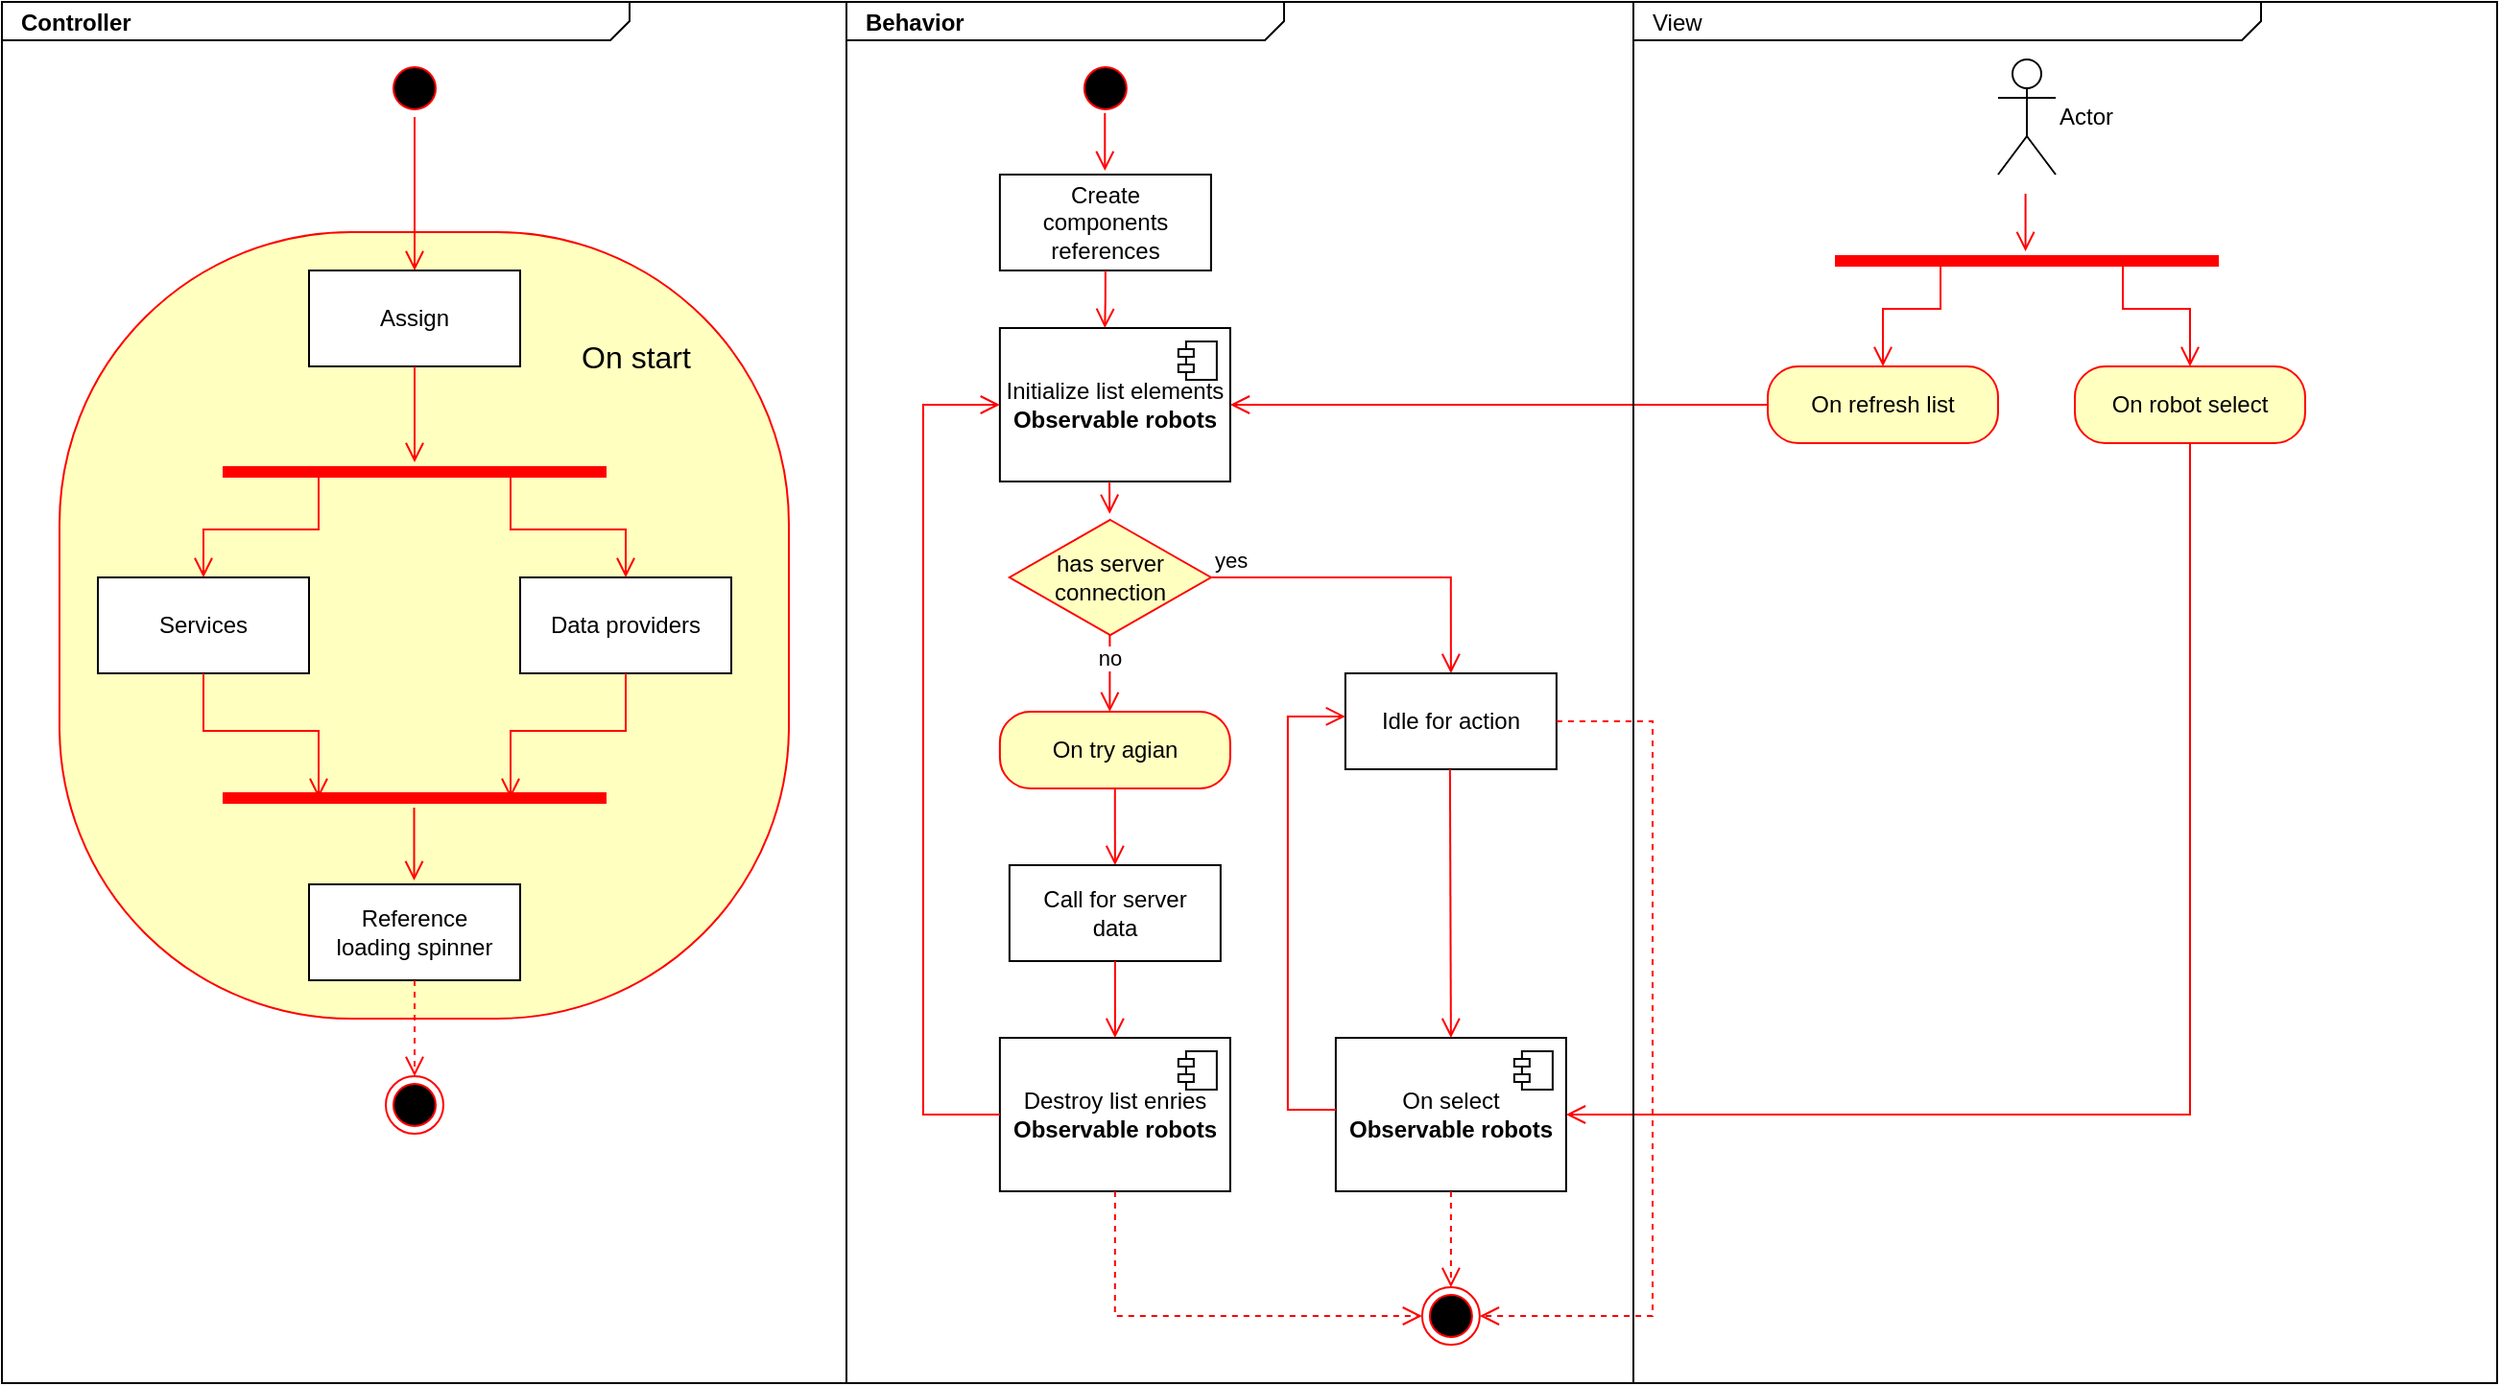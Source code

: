 <mxfile version="22.0.2" type="device">
  <diagram name="Page-1" id="929967ad-93f9-6ef4-fab6-5d389245f69c">
    <mxGraphModel dx="1235" dy="740" grid="1" gridSize="10" guides="1" tooltips="1" connect="1" arrows="1" fold="1" page="1" pageScale="1.5" pageWidth="1169" pageHeight="826" background="none" math="0" shadow="0">
      <root>
        <mxCell id="0" style=";html=1;" />
        <mxCell id="1" style=";html=1;" parent="0" />
        <mxCell id="Aj8FmFiF2Flj0TLNnAcf-69" value="&lt;p style=&quot;margin: 0px ; margin-top: 4px ; margin-left: 10px ; text-align: left&quot;&gt;&lt;b&gt;Behavior&lt;/b&gt;&lt;/p&gt;" style="html=1;strokeWidth=1;shape=mxgraph.sysml.package;html=1;overflow=fill;whiteSpace=wrap;fillColor=none;gradientColor=none;fontSize=12;align=center;labelX=228;" parent="1" vertex="1">
          <mxGeometry x="480" y="320" width="410" height="720" as="geometry" />
        </mxCell>
        <mxCell id="Aj8FmFiF2Flj0TLNnAcf-20" value="" style="rounded=1;whiteSpace=wrap;html=1;arcSize=40;fontColor=#000000;fillColor=#ffffc0;strokeColor=#ff0000;" parent="1" vertex="1">
          <mxGeometry x="70" y="440" width="380" height="410" as="geometry" />
        </mxCell>
        <mxCell id="1672d66443f91eb5-1" value="&lt;p style=&quot;margin: 0px ; margin-top: 4px ; margin-left: 10px ; text-align: left&quot;&gt;&lt;b&gt;Controller&lt;/b&gt;&lt;/p&gt;" style="html=1;strokeWidth=1;shape=mxgraph.sysml.package;html=1;overflow=fill;whiteSpace=wrap;fillColor=none;gradientColor=none;fontSize=12;align=center;labelX=327.64;" parent="1" vertex="1">
          <mxGeometry x="40" y="320" width="440" height="720" as="geometry" />
        </mxCell>
        <mxCell id="T7qDYHzZFrhNePmMQIgt-3" value="" style="ellipse;html=1;shape=endState;fillColor=#000000;strokeColor=#ff0000;" parent="1" vertex="1">
          <mxGeometry x="240" y="880" width="30" height="30" as="geometry" />
        </mxCell>
        <mxCell id="T7qDYHzZFrhNePmMQIgt-4" value="" style="ellipse;html=1;shape=startState;fillColor=#000000;strokeColor=#ff0000;" parent="1" vertex="1">
          <mxGeometry x="240" y="350" width="30" height="30" as="geometry" />
        </mxCell>
        <mxCell id="T7qDYHzZFrhNePmMQIgt-5" value="" style="edgeStyle=orthogonalEdgeStyle;html=1;verticalAlign=bottom;endArrow=open;endSize=8;strokeColor=#ff0000;rounded=0;entryX=0.5;entryY=0;entryDx=0;entryDy=0;" parent="1" source="T7qDYHzZFrhNePmMQIgt-4" target="Aj8FmFiF2Flj0TLNnAcf-1" edge="1">
          <mxGeometry relative="1" as="geometry">
            <mxPoint x="255.0" y="450" as="targetPoint" />
          </mxGeometry>
        </mxCell>
        <mxCell id="Aj8FmFiF2Flj0TLNnAcf-1" value="Assign" style="html=1;whiteSpace=wrap;" parent="1" vertex="1">
          <mxGeometry x="200" y="460" width="110" height="50" as="geometry" />
        </mxCell>
        <mxCell id="Aj8FmFiF2Flj0TLNnAcf-2" value="" style="shape=line;html=1;strokeWidth=6;strokeColor=#ff0000;" parent="1" vertex="1">
          <mxGeometry x="155" y="560" width="200" height="10" as="geometry" />
        </mxCell>
        <mxCell id="Aj8FmFiF2Flj0TLNnAcf-4" value="Services" style="html=1;whiteSpace=wrap;" parent="1" vertex="1">
          <mxGeometry x="90" y="620" width="110" height="50" as="geometry" />
        </mxCell>
        <mxCell id="Aj8FmFiF2Flj0TLNnAcf-5" value="Data providers" style="html=1;whiteSpace=wrap;" parent="1" vertex="1">
          <mxGeometry x="310" y="620" width="110" height="50" as="geometry" />
        </mxCell>
        <mxCell id="Aj8FmFiF2Flj0TLNnAcf-6" value="Reference&lt;br&gt;loading spinner" style="html=1;whiteSpace=wrap;" parent="1" vertex="1">
          <mxGeometry x="200" y="780" width="110" height="50" as="geometry" />
        </mxCell>
        <mxCell id="Aj8FmFiF2Flj0TLNnAcf-7" value="" style="shape=line;html=1;strokeWidth=6;strokeColor=#ff0000;" parent="1" vertex="1">
          <mxGeometry x="155" y="730" width="200" height="10" as="geometry" />
        </mxCell>
        <mxCell id="Aj8FmFiF2Flj0TLNnAcf-9" value="" style="edgeStyle=orthogonalEdgeStyle;html=1;verticalAlign=bottom;endArrow=open;endSize=8;strokeColor=#ff0000;rounded=0;exitX=0.5;exitY=1;exitDx=0;exitDy=0;" parent="1" source="Aj8FmFiF2Flj0TLNnAcf-1" edge="1">
          <mxGeometry relative="1" as="geometry">
            <mxPoint x="255" y="560" as="targetPoint" />
            <mxPoint x="254.58" y="525" as="sourcePoint" />
          </mxGeometry>
        </mxCell>
        <mxCell id="Aj8FmFiF2Flj0TLNnAcf-10" value="" style="edgeStyle=orthogonalEdgeStyle;html=1;verticalAlign=bottom;endArrow=open;endSize=8;strokeColor=#ff0000;rounded=0;exitX=0.25;exitY=0.5;exitDx=0;exitDy=0;exitPerimeter=0;entryX=0.5;entryY=0;entryDx=0;entryDy=0;" parent="1" source="Aj8FmFiF2Flj0TLNnAcf-2" target="Aj8FmFiF2Flj0TLNnAcf-4" edge="1">
          <mxGeometry relative="1" as="geometry">
            <mxPoint x="240" y="620" as="targetPoint" />
            <mxPoint x="240" y="570" as="sourcePoint" />
          </mxGeometry>
        </mxCell>
        <mxCell id="Aj8FmFiF2Flj0TLNnAcf-11" value="" style="edgeStyle=orthogonalEdgeStyle;html=1;verticalAlign=bottom;endArrow=open;endSize=8;strokeColor=#ff0000;rounded=0;exitX=0.75;exitY=0.5;exitDx=0;exitDy=0;exitPerimeter=0;entryX=0.5;entryY=0;entryDx=0;entryDy=0;" parent="1" source="Aj8FmFiF2Flj0TLNnAcf-2" target="Aj8FmFiF2Flj0TLNnAcf-5" edge="1">
          <mxGeometry relative="1" as="geometry">
            <mxPoint x="155" y="630" as="targetPoint" />
            <mxPoint x="215" y="575" as="sourcePoint" />
          </mxGeometry>
        </mxCell>
        <mxCell id="Aj8FmFiF2Flj0TLNnAcf-12" value="" style="edgeStyle=orthogonalEdgeStyle;html=1;verticalAlign=bottom;endArrow=open;endSize=8;strokeColor=#ff0000;rounded=0;exitX=0.5;exitY=1;exitDx=0;exitDy=0;entryX=0.25;entryY=0.5;entryDx=0;entryDy=0;entryPerimeter=0;" parent="1" source="Aj8FmFiF2Flj0TLNnAcf-4" target="Aj8FmFiF2Flj0TLNnAcf-7" edge="1">
          <mxGeometry relative="1" as="geometry">
            <mxPoint x="200" y="695" as="targetPoint" />
            <mxPoint x="260" y="640" as="sourcePoint" />
          </mxGeometry>
        </mxCell>
        <mxCell id="Aj8FmFiF2Flj0TLNnAcf-13" value="" style="edgeStyle=orthogonalEdgeStyle;html=1;verticalAlign=bottom;endArrow=open;endSize=8;strokeColor=#ff0000;rounded=0;exitX=0.5;exitY=1;exitDx=0;exitDy=0;entryX=0.75;entryY=0.5;entryDx=0;entryDy=0;entryPerimeter=0;" parent="1" source="Aj8FmFiF2Flj0TLNnAcf-5" target="Aj8FmFiF2Flj0TLNnAcf-7" edge="1">
          <mxGeometry relative="1" as="geometry">
            <mxPoint x="309.48" y="730" as="targetPoint" />
            <mxPoint x="249.48" y="675" as="sourcePoint" />
          </mxGeometry>
        </mxCell>
        <mxCell id="Aj8FmFiF2Flj0TLNnAcf-15" value="" style="edgeStyle=orthogonalEdgeStyle;html=1;verticalAlign=bottom;endArrow=open;endSize=8;strokeColor=#ff0000;rounded=0;exitX=0.5;exitY=1;exitDx=0;exitDy=0;" parent="1" edge="1">
          <mxGeometry relative="1" as="geometry">
            <mxPoint x="254.76" y="778" as="targetPoint" />
            <mxPoint x="254.76" y="740" as="sourcePoint" />
          </mxGeometry>
        </mxCell>
        <mxCell id="Aj8FmFiF2Flj0TLNnAcf-16" value="" style="edgeStyle=orthogonalEdgeStyle;html=1;verticalAlign=bottom;endArrow=open;endSize=8;strokeColor=#ff0000;rounded=0;exitX=0.5;exitY=1;exitDx=0;exitDy=0;entryX=0.5;entryY=0;entryDx=0;entryDy=0;dashed=1;" parent="1" source="Aj8FmFiF2Flj0TLNnAcf-6" target="T7qDYHzZFrhNePmMQIgt-3" edge="1">
          <mxGeometry relative="1" as="geometry">
            <mxPoint x="254.83" y="868" as="targetPoint" />
            <mxPoint x="255" y="830" as="sourcePoint" />
          </mxGeometry>
        </mxCell>
        <mxCell id="Aj8FmFiF2Flj0TLNnAcf-17" value="" style="ellipse;html=1;shape=startState;fillColor=#000000;strokeColor=#ff0000;" parent="1" vertex="1">
          <mxGeometry x="599.94" y="350" width="30" height="30" as="geometry" />
        </mxCell>
        <mxCell id="Aj8FmFiF2Flj0TLNnAcf-22" value="&lt;font style=&quot;font-size: 16px;&quot;&gt;On start&lt;/font&gt;" style="text;html=1;align=center;verticalAlign=middle;resizable=0;points=[];autosize=1;strokeColor=none;fillColor=none;fontColor=#000000;" parent="1" vertex="1">
          <mxGeometry x="330" y="490" width="80" height="30" as="geometry" />
        </mxCell>
        <mxCell id="Aj8FmFiF2Flj0TLNnAcf-23" value="Create&lt;br&gt;components references" style="html=1;whiteSpace=wrap;" parent="1" vertex="1">
          <mxGeometry x="559.94" y="410" width="110" height="50" as="geometry" />
        </mxCell>
        <mxCell id="Aj8FmFiF2Flj0TLNnAcf-27" value="" style="edgeStyle=orthogonalEdgeStyle;html=1;verticalAlign=bottom;endArrow=open;endSize=8;strokeColor=#ff0000;rounded=0;" parent="1" edge="1">
          <mxGeometry relative="1" as="geometry">
            <mxPoint x="614.65" y="408" as="targetPoint" />
            <mxPoint x="614.65" y="378" as="sourcePoint" />
          </mxGeometry>
        </mxCell>
        <mxCell id="Aj8FmFiF2Flj0TLNnAcf-28" value="" style="edgeStyle=orthogonalEdgeStyle;html=1;verticalAlign=bottom;endArrow=open;endSize=8;strokeColor=#ff0000;rounded=0;exitX=0.5;exitY=1;exitDx=0;exitDy=0;" parent="1" source="Aj8FmFiF2Flj0TLNnAcf-23" edge="1">
          <mxGeometry relative="1" as="geometry">
            <mxPoint x="614.65" y="490" as="targetPoint" />
            <mxPoint x="614.65" y="460" as="sourcePoint" />
          </mxGeometry>
        </mxCell>
        <mxCell id="Aj8FmFiF2Flj0TLNnAcf-29" value="Initialize list elements&lt;br&gt;&lt;b&gt;Observable robots&lt;/b&gt;" style="html=1;dropTarget=0;whiteSpace=wrap;" parent="1" vertex="1">
          <mxGeometry x="559.94" y="490" width="120" height="80" as="geometry" />
        </mxCell>
        <mxCell id="Aj8FmFiF2Flj0TLNnAcf-30" value="" style="shape=module;jettyWidth=8;jettyHeight=4;" parent="Aj8FmFiF2Flj0TLNnAcf-29" vertex="1">
          <mxGeometry x="1" width="20" height="20" relative="1" as="geometry">
            <mxPoint x="-27" y="7" as="offset" />
          </mxGeometry>
        </mxCell>
        <mxCell id="Aj8FmFiF2Flj0TLNnAcf-31" value="has server&lt;br&gt;connection" style="rhombus;whiteSpace=wrap;html=1;fontColor=#000000;fillColor=#ffffc0;strokeColor=#ff0000;" parent="1" vertex="1">
          <mxGeometry x="564.94" y="590" width="105" height="60" as="geometry" />
        </mxCell>
        <mxCell id="Aj8FmFiF2Flj0TLNnAcf-32" value="yes" style="edgeStyle=orthogonalEdgeStyle;html=1;align=left;verticalAlign=bottom;endArrow=open;endSize=8;strokeColor=#ff0000;rounded=0;entryX=0.5;entryY=0;entryDx=0;entryDy=0;" parent="1" source="Aj8FmFiF2Flj0TLNnAcf-31" target="Aj8FmFiF2Flj0TLNnAcf-45" edge="1">
          <mxGeometry x="-1" relative="1" as="geometry">
            <mxPoint x="789.94" y="670" as="targetPoint" />
          </mxGeometry>
        </mxCell>
        <mxCell id="Aj8FmFiF2Flj0TLNnAcf-34" value="On try agian" style="rounded=1;whiteSpace=wrap;html=1;arcSize=40;fontColor=#000000;fillColor=#ffffc0;strokeColor=#ff0000;" parent="1" vertex="1">
          <mxGeometry x="559.94" y="690" width="120" height="40" as="geometry" />
        </mxCell>
        <mxCell id="Aj8FmFiF2Flj0TLNnAcf-35" value="" style="edgeStyle=orthogonalEdgeStyle;html=1;verticalAlign=bottom;endArrow=open;endSize=8;strokeColor=#ff0000;rounded=0;" parent="1" source="Aj8FmFiF2Flj0TLNnAcf-34" edge="1">
          <mxGeometry relative="1" as="geometry">
            <mxPoint x="619.94" y="770" as="targetPoint" />
          </mxGeometry>
        </mxCell>
        <mxCell id="Aj8FmFiF2Flj0TLNnAcf-36" value="Call for server&lt;br&gt;data" style="html=1;whiteSpace=wrap;" parent="1" vertex="1">
          <mxGeometry x="564.94" y="770" width="110" height="50" as="geometry" />
        </mxCell>
        <mxCell id="Aj8FmFiF2Flj0TLNnAcf-37" value="Destroy list&amp;nbsp;enries&lt;br&gt;&lt;b&gt;Observable robots&lt;/b&gt;" style="html=1;dropTarget=0;whiteSpace=wrap;" parent="1" vertex="1">
          <mxGeometry x="559.94" y="860" width="120" height="80" as="geometry" />
        </mxCell>
        <mxCell id="Aj8FmFiF2Flj0TLNnAcf-38" value="" style="shape=module;jettyWidth=8;jettyHeight=4;" parent="Aj8FmFiF2Flj0TLNnAcf-37" vertex="1">
          <mxGeometry x="1" width="20" height="20" relative="1" as="geometry">
            <mxPoint x="-27" y="7" as="offset" />
          </mxGeometry>
        </mxCell>
        <mxCell id="Aj8FmFiF2Flj0TLNnAcf-39" value="" style="edgeStyle=orthogonalEdgeStyle;html=1;align=left;verticalAlign=bottom;endArrow=open;endSize=8;strokeColor=#ff0000;rounded=0;entryX=0;entryY=0.5;entryDx=0;entryDy=0;exitX=0;exitY=0.5;exitDx=0;exitDy=0;" parent="1" source="Aj8FmFiF2Flj0TLNnAcf-37" target="Aj8FmFiF2Flj0TLNnAcf-29" edge="1">
          <mxGeometry x="-1" relative="1" as="geometry">
            <mxPoint x="479.94" y="620" as="targetPoint" />
            <mxPoint x="389.94" y="729" as="sourcePoint" />
            <Array as="points">
              <mxPoint x="519.94" y="900" />
              <mxPoint x="519.94" y="530" />
            </Array>
          </mxGeometry>
        </mxCell>
        <mxCell id="Aj8FmFiF2Flj0TLNnAcf-40" value="" style="edgeStyle=orthogonalEdgeStyle;html=1;verticalAlign=bottom;endArrow=open;endSize=8;strokeColor=#ff0000;rounded=0;exitX=0.5;exitY=1;exitDx=0;exitDy=0;entryX=0.5;entryY=0;entryDx=0;entryDy=0;" parent="1" source="Aj8FmFiF2Flj0TLNnAcf-36" target="Aj8FmFiF2Flj0TLNnAcf-37" edge="1">
          <mxGeometry relative="1" as="geometry">
            <mxPoint x="617.1" y="870" as="targetPoint" />
            <mxPoint x="617.1" y="830" as="sourcePoint" />
          </mxGeometry>
        </mxCell>
        <mxCell id="Aj8FmFiF2Flj0TLNnAcf-42" value="" style="edgeStyle=orthogonalEdgeStyle;html=1;verticalAlign=bottom;endArrow=open;endSize=8;strokeColor=#ff0000;rounded=0;" parent="1" edge="1">
          <mxGeometry relative="1" as="geometry">
            <mxPoint x="617.2" y="690" as="targetPoint" />
            <mxPoint x="617.2" y="650" as="sourcePoint" />
          </mxGeometry>
        </mxCell>
        <mxCell id="Aj8FmFiF2Flj0TLNnAcf-44" value="no" style="edgeLabel;html=1;align=center;verticalAlign=middle;resizable=0;points=[];" parent="Aj8FmFiF2Flj0TLNnAcf-42" vertex="1" connectable="0">
          <mxGeometry x="-0.39" relative="1" as="geometry">
            <mxPoint as="offset" />
          </mxGeometry>
        </mxCell>
        <mxCell id="Aj8FmFiF2Flj0TLNnAcf-43" value="" style="edgeStyle=orthogonalEdgeStyle;html=1;verticalAlign=bottom;endArrow=open;endSize=8;strokeColor=#ff0000;rounded=0;entryX=0.497;entryY=-0.052;entryDx=0;entryDy=0;entryPerimeter=0;" parent="1" target="Aj8FmFiF2Flj0TLNnAcf-31" edge="1">
          <mxGeometry relative="1" as="geometry">
            <mxPoint x="617.02" y="610" as="targetPoint" />
            <mxPoint x="617.02" y="570" as="sourcePoint" />
          </mxGeometry>
        </mxCell>
        <mxCell id="Aj8FmFiF2Flj0TLNnAcf-45" value="Idle for action" style="html=1;whiteSpace=wrap;" parent="1" vertex="1">
          <mxGeometry x="739.94" y="670" width="110" height="50" as="geometry" />
        </mxCell>
        <mxCell id="Aj8FmFiF2Flj0TLNnAcf-46" value="On select&lt;br&gt;&lt;b&gt;Observable robots&lt;/b&gt;" style="html=1;dropTarget=0;whiteSpace=wrap;" parent="1" vertex="1">
          <mxGeometry x="734.94" y="860" width="120" height="80" as="geometry" />
        </mxCell>
        <mxCell id="Aj8FmFiF2Flj0TLNnAcf-47" value="" style="shape=module;jettyWidth=8;jettyHeight=4;" parent="Aj8FmFiF2Flj0TLNnAcf-46" vertex="1">
          <mxGeometry x="1" width="20" height="20" relative="1" as="geometry">
            <mxPoint x="-27" y="7" as="offset" />
          </mxGeometry>
        </mxCell>
        <mxCell id="Aj8FmFiF2Flj0TLNnAcf-48" value="" style="edgeStyle=orthogonalEdgeStyle;html=1;verticalAlign=bottom;endArrow=open;endSize=8;strokeColor=#ff0000;rounded=0;entryX=0.5;entryY=0;entryDx=0;entryDy=0;" parent="1" target="Aj8FmFiF2Flj0TLNnAcf-46" edge="1">
          <mxGeometry relative="1" as="geometry">
            <mxPoint x="794.44" y="760" as="targetPoint" />
            <mxPoint x="794.44" y="720" as="sourcePoint" />
          </mxGeometry>
        </mxCell>
        <mxCell id="Aj8FmFiF2Flj0TLNnAcf-50" value="" style="edgeStyle=orthogonalEdgeStyle;html=1;verticalAlign=bottom;endArrow=open;endSize=8;strokeColor=#ff0000;rounded=0;entryX=1;entryY=0.5;entryDx=0;entryDy=0;exitX=1;exitY=0.5;exitDx=0;exitDy=0;" parent="1" edge="1">
          <mxGeometry relative="1" as="geometry">
            <mxPoint x="739.94" y="692.48" as="targetPoint" />
            <mxPoint x="734.94" y="897.48" as="sourcePoint" />
            <Array as="points">
              <mxPoint x="709.94" y="897.48" />
              <mxPoint x="709.94" y="692.48" />
            </Array>
          </mxGeometry>
        </mxCell>
        <mxCell id="Aj8FmFiF2Flj0TLNnAcf-51" value="Actor" style="shape=umlActor;verticalLabelPosition=middle;verticalAlign=middle;html=1;labelPosition=right;align=left;" parent="1" vertex="1">
          <mxGeometry x="1080" y="350" width="30" height="60" as="geometry" />
        </mxCell>
        <mxCell id="Aj8FmFiF2Flj0TLNnAcf-55" value="" style="shape=line;html=1;strokeWidth=6;strokeColor=#ff0000;" parent="1" vertex="1">
          <mxGeometry x="995" y="450" width="200" height="10" as="geometry" />
        </mxCell>
        <mxCell id="Aj8FmFiF2Flj0TLNnAcf-57" value="On refresh list" style="rounded=1;whiteSpace=wrap;html=1;arcSize=40;fontColor=#000000;fillColor=#ffffc0;strokeColor=#ff0000;" parent="1" vertex="1">
          <mxGeometry x="960" y="510" width="120" height="40" as="geometry" />
        </mxCell>
        <mxCell id="Aj8FmFiF2Flj0TLNnAcf-58" value="On robot select" style="rounded=1;whiteSpace=wrap;html=1;arcSize=40;fontColor=#000000;fillColor=#ffffc0;strokeColor=#ff0000;" parent="1" vertex="1">
          <mxGeometry x="1120" y="510" width="120" height="40" as="geometry" />
        </mxCell>
        <mxCell id="Aj8FmFiF2Flj0TLNnAcf-59" value="" style="edgeStyle=orthogonalEdgeStyle;html=1;verticalAlign=bottom;endArrow=open;endSize=8;strokeColor=#ff0000;rounded=0;entryX=1;entryY=0.5;entryDx=0;entryDy=0;exitX=0;exitY=0.5;exitDx=0;exitDy=0;" parent="1" source="Aj8FmFiF2Flj0TLNnAcf-57" target="Aj8FmFiF2Flj0TLNnAcf-29" edge="1">
          <mxGeometry relative="1" as="geometry">
            <mxPoint x="877.02" y="354.99" as="targetPoint" />
            <mxPoint x="872.02" y="559.99" as="sourcePoint" />
            <Array as="points">
              <mxPoint x="740" y="530" />
              <mxPoint x="740" y="530" />
            </Array>
          </mxGeometry>
        </mxCell>
        <mxCell id="Aj8FmFiF2Flj0TLNnAcf-60" value="" style="edgeStyle=orthogonalEdgeStyle;html=1;verticalAlign=bottom;endArrow=open;endSize=8;strokeColor=#ff0000;rounded=0;entryX=1;entryY=0.5;entryDx=0;entryDy=0;exitX=0.5;exitY=1;exitDx=0;exitDy=0;" parent="1" source="Aj8FmFiF2Flj0TLNnAcf-58" target="Aj8FmFiF2Flj0TLNnAcf-46" edge="1">
          <mxGeometry relative="1" as="geometry">
            <mxPoint x="877" y="899.5" as="targetPoint" />
            <mxPoint x="1157" y="899.5" as="sourcePoint" />
            <Array as="points" />
          </mxGeometry>
        </mxCell>
        <mxCell id="Aj8FmFiF2Flj0TLNnAcf-61" value="" style="edgeStyle=orthogonalEdgeStyle;html=1;verticalAlign=bottom;endArrow=open;endSize=8;strokeColor=#ff0000;rounded=0;entryX=0.5;entryY=0;entryDx=0;entryDy=0;exitX=0.75;exitY=0.5;exitDx=0;exitDy=0;exitPerimeter=0;" parent="1" source="Aj8FmFiF2Flj0TLNnAcf-55" target="Aj8FmFiF2Flj0TLNnAcf-58" edge="1">
          <mxGeometry relative="1" as="geometry">
            <mxPoint x="680" y="430" as="targetPoint" />
            <mxPoint x="960" y="430" as="sourcePoint" />
            <Array as="points">
              <mxPoint x="1145" y="480" />
              <mxPoint x="1180" y="480" />
            </Array>
          </mxGeometry>
        </mxCell>
        <mxCell id="Aj8FmFiF2Flj0TLNnAcf-62" value="" style="edgeStyle=orthogonalEdgeStyle;html=1;verticalAlign=bottom;endArrow=open;endSize=8;strokeColor=#ff0000;rounded=0;entryX=0.5;entryY=0;entryDx=0;entryDy=0;exitX=0.25;exitY=0.5;exitDx=0;exitDy=0;exitPerimeter=0;" parent="1" source="Aj8FmFiF2Flj0TLNnAcf-55" target="Aj8FmFiF2Flj0TLNnAcf-57" edge="1">
          <mxGeometry relative="1" as="geometry">
            <mxPoint x="1190" y="520" as="targetPoint" />
            <mxPoint x="1155" y="465" as="sourcePoint" />
            <Array as="points">
              <mxPoint x="1050" y="455" />
              <mxPoint x="1050" y="480" />
              <mxPoint x="1020" y="480" />
            </Array>
          </mxGeometry>
        </mxCell>
        <mxCell id="Aj8FmFiF2Flj0TLNnAcf-63" value="" style="ellipse;html=1;shape=endState;fillColor=#000000;strokeColor=#ff0000;" parent="1" vertex="1">
          <mxGeometry x="779.94" y="990" width="30" height="30" as="geometry" />
        </mxCell>
        <mxCell id="Aj8FmFiF2Flj0TLNnAcf-64" value="" style="edgeStyle=orthogonalEdgeStyle;html=1;verticalAlign=bottom;endArrow=open;endSize=8;strokeColor=#ff0000;rounded=0;entryX=0.5;entryY=0;entryDx=0;entryDy=0;exitX=0.5;exitY=1;exitDx=0;exitDy=0;dashed=1;" parent="1" source="Aj8FmFiF2Flj0TLNnAcf-46" target="Aj8FmFiF2Flj0TLNnAcf-63" edge="1">
          <mxGeometry relative="1" as="geometry">
            <mxPoint x="794.35" y="980" as="targetPoint" />
            <mxPoint x="794.35" y="910" as="sourcePoint" />
          </mxGeometry>
        </mxCell>
        <mxCell id="Aj8FmFiF2Flj0TLNnAcf-65" value="" style="edgeStyle=orthogonalEdgeStyle;html=1;verticalAlign=bottom;endArrow=open;endSize=8;strokeColor=#ff0000;rounded=0;entryX=1;entryY=0.5;entryDx=0;entryDy=0;exitX=1;exitY=0.5;exitDx=0;exitDy=0;dashed=1;" parent="1" source="Aj8FmFiF2Flj0TLNnAcf-45" target="Aj8FmFiF2Flj0TLNnAcf-63" edge="1">
          <mxGeometry relative="1" as="geometry">
            <mxPoint x="877" y="1000" as="targetPoint" />
            <mxPoint x="877" y="950" as="sourcePoint" />
            <Array as="points">
              <mxPoint x="900" y="695" />
              <mxPoint x="900" y="1005" />
            </Array>
          </mxGeometry>
        </mxCell>
        <mxCell id="Aj8FmFiF2Flj0TLNnAcf-66" value="" style="edgeStyle=orthogonalEdgeStyle;html=1;verticalAlign=bottom;endArrow=open;endSize=8;strokeColor=#ff0000;rounded=0;entryX=0;entryY=0.5;entryDx=0;entryDy=0;exitX=0.5;exitY=1;exitDx=0;exitDy=0;dashed=1;" parent="1" source="Aj8FmFiF2Flj0TLNnAcf-37" target="Aj8FmFiF2Flj0TLNnAcf-63" edge="1">
          <mxGeometry relative="1" as="geometry">
            <mxPoint x="360" y="1180" as="targetPoint" />
            <mxPoint x="400" y="870" as="sourcePoint" />
            <Array as="points">
              <mxPoint x="620" y="1005" />
            </Array>
          </mxGeometry>
        </mxCell>
        <mxCell id="Aj8FmFiF2Flj0TLNnAcf-67" value="" style="edgeStyle=orthogonalEdgeStyle;html=1;verticalAlign=bottom;endArrow=open;endSize=8;strokeColor=#ff0000;rounded=0;" parent="1" edge="1">
          <mxGeometry relative="1" as="geometry">
            <mxPoint x="1094.29" y="450" as="targetPoint" />
            <mxPoint x="1094.29" y="420" as="sourcePoint" />
          </mxGeometry>
        </mxCell>
        <mxCell id="Aj8FmFiF2Flj0TLNnAcf-68" value="&lt;p style=&quot;margin: 0px ; margin-top: 4px ; margin-left: 10px ; text-align: left&quot;&gt;View&lt;/p&gt;" style="html=1;strokeWidth=1;shape=mxgraph.sysml.package;html=1;overflow=fill;whiteSpace=wrap;fillColor=none;gradientColor=none;fontSize=12;align=center;labelX=327.64;" parent="1" vertex="1">
          <mxGeometry x="890" y="320" width="450" height="720" as="geometry" />
        </mxCell>
      </root>
    </mxGraphModel>
  </diagram>
</mxfile>
